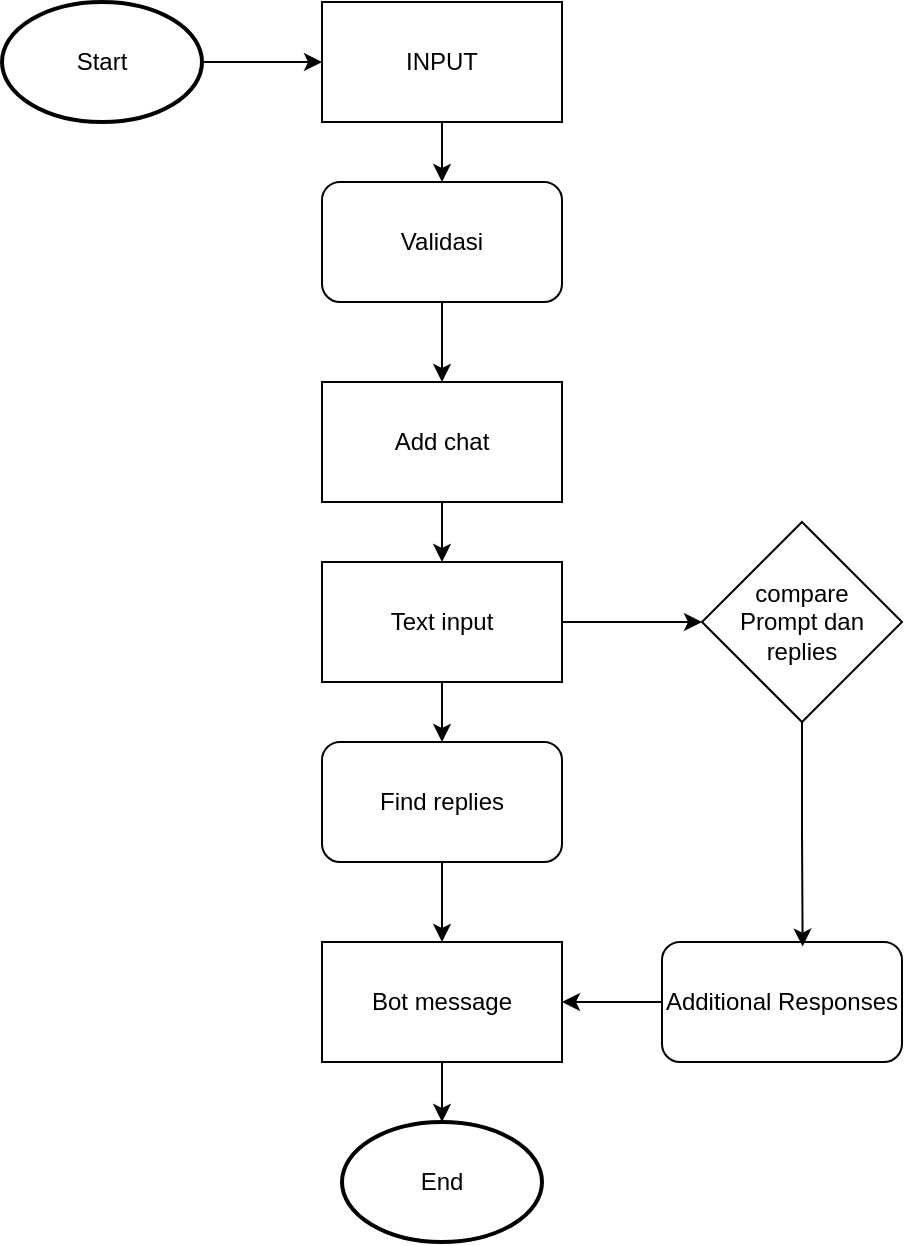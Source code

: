 <mxfile version="24.5.4" type="device">
  <diagram name="Page-1" id="aLyJkQmWUuZekNQ0N301">
    <mxGraphModel dx="1105" dy="586" grid="1" gridSize="10" guides="1" tooltips="1" connect="1" arrows="1" fold="1" page="1" pageScale="1" pageWidth="850" pageHeight="1100" math="0" shadow="0">
      <root>
        <mxCell id="0" />
        <mxCell id="1" parent="0" />
        <mxCell id="n71o2QJlBDOBtxRwqCm_-16" style="edgeStyle=orthogonalEdgeStyle;rounded=0;orthogonalLoop=1;jettySize=auto;html=1;exitX=1;exitY=0.5;exitDx=0;exitDy=0;exitPerimeter=0;entryX=0;entryY=0.5;entryDx=0;entryDy=0;" edge="1" parent="1" source="n71o2QJlBDOBtxRwqCm_-1" target="n71o2QJlBDOBtxRwqCm_-15">
          <mxGeometry relative="1" as="geometry" />
        </mxCell>
        <mxCell id="n71o2QJlBDOBtxRwqCm_-1" value="Start" style="strokeWidth=2;html=1;shape=mxgraph.flowchart.start_1;whiteSpace=wrap;" vertex="1" parent="1">
          <mxGeometry x="220" y="50" width="100" height="60" as="geometry" />
        </mxCell>
        <mxCell id="n71o2QJlBDOBtxRwqCm_-30" style="edgeStyle=orthogonalEdgeStyle;rounded=0;orthogonalLoop=1;jettySize=auto;html=1;exitX=0.5;exitY=1;exitDx=0;exitDy=0;" edge="1" parent="1" source="n71o2QJlBDOBtxRwqCm_-15" target="n71o2QJlBDOBtxRwqCm_-28">
          <mxGeometry relative="1" as="geometry" />
        </mxCell>
        <mxCell id="n71o2QJlBDOBtxRwqCm_-15" value="INPUT" style="rounded=0;whiteSpace=wrap;html=1;" vertex="1" parent="1">
          <mxGeometry x="380" y="50" width="120" height="60" as="geometry" />
        </mxCell>
        <mxCell id="n71o2QJlBDOBtxRwqCm_-22" style="edgeStyle=orthogonalEdgeStyle;rounded=0;orthogonalLoop=1;jettySize=auto;html=1;exitX=0.5;exitY=1;exitDx=0;exitDy=0;entryX=0.5;entryY=0;entryDx=0;entryDy=0;" edge="1" parent="1" source="n71o2QJlBDOBtxRwqCm_-19" target="n71o2QJlBDOBtxRwqCm_-21">
          <mxGeometry relative="1" as="geometry" />
        </mxCell>
        <mxCell id="n71o2QJlBDOBtxRwqCm_-19" value="Add chat" style="rounded=0;whiteSpace=wrap;html=1;" vertex="1" parent="1">
          <mxGeometry x="380" y="240" width="120" height="60" as="geometry" />
        </mxCell>
        <mxCell id="n71o2QJlBDOBtxRwqCm_-27" style="edgeStyle=orthogonalEdgeStyle;rounded=0;orthogonalLoop=1;jettySize=auto;html=1;exitX=0.5;exitY=1;exitDx=0;exitDy=0;" edge="1" parent="1" source="n71o2QJlBDOBtxRwqCm_-21" target="n71o2QJlBDOBtxRwqCm_-26">
          <mxGeometry relative="1" as="geometry" />
        </mxCell>
        <mxCell id="n71o2QJlBDOBtxRwqCm_-37" style="edgeStyle=orthogonalEdgeStyle;rounded=0;orthogonalLoop=1;jettySize=auto;html=1;exitX=1;exitY=0.5;exitDx=0;exitDy=0;entryX=0;entryY=0.5;entryDx=0;entryDy=0;" edge="1" parent="1" source="n71o2QJlBDOBtxRwqCm_-21" target="n71o2QJlBDOBtxRwqCm_-23">
          <mxGeometry relative="1" as="geometry" />
        </mxCell>
        <mxCell id="n71o2QJlBDOBtxRwqCm_-21" value="Text input" style="rounded=0;whiteSpace=wrap;html=1;" vertex="1" parent="1">
          <mxGeometry x="380" y="330" width="120" height="60" as="geometry" />
        </mxCell>
        <mxCell id="n71o2QJlBDOBtxRwqCm_-23" value="compare&lt;br&gt;Prompt dan&lt;br&gt;replies" style="rhombus;whiteSpace=wrap;html=1;" vertex="1" parent="1">
          <mxGeometry x="570" y="310" width="100" height="100" as="geometry" />
        </mxCell>
        <mxCell id="n71o2QJlBDOBtxRwqCm_-39" style="edgeStyle=orthogonalEdgeStyle;rounded=0;orthogonalLoop=1;jettySize=auto;html=1;exitX=0.5;exitY=1;exitDx=0;exitDy=0;" edge="1" parent="1" source="n71o2QJlBDOBtxRwqCm_-26" target="n71o2QJlBDOBtxRwqCm_-36">
          <mxGeometry relative="1" as="geometry" />
        </mxCell>
        <mxCell id="n71o2QJlBDOBtxRwqCm_-26" value="Find replies" style="rounded=1;whiteSpace=wrap;html=1;" vertex="1" parent="1">
          <mxGeometry x="380" y="420" width="120" height="60" as="geometry" />
        </mxCell>
        <mxCell id="n71o2QJlBDOBtxRwqCm_-32" style="edgeStyle=orthogonalEdgeStyle;rounded=0;orthogonalLoop=1;jettySize=auto;html=1;exitX=0.5;exitY=1;exitDx=0;exitDy=0;" edge="1" parent="1" source="n71o2QJlBDOBtxRwqCm_-28" target="n71o2QJlBDOBtxRwqCm_-19">
          <mxGeometry relative="1" as="geometry" />
        </mxCell>
        <mxCell id="n71o2QJlBDOBtxRwqCm_-28" value="Validasi" style="rounded=1;whiteSpace=wrap;html=1;" vertex="1" parent="1">
          <mxGeometry x="380" y="140" width="120" height="60" as="geometry" />
        </mxCell>
        <mxCell id="n71o2QJlBDOBtxRwqCm_-40" style="edgeStyle=orthogonalEdgeStyle;rounded=0;orthogonalLoop=1;jettySize=auto;html=1;exitX=0;exitY=0.5;exitDx=0;exitDy=0;entryX=1;entryY=0.5;entryDx=0;entryDy=0;" edge="1" parent="1" source="n71o2QJlBDOBtxRwqCm_-33" target="n71o2QJlBDOBtxRwqCm_-36">
          <mxGeometry relative="1" as="geometry" />
        </mxCell>
        <mxCell id="n71o2QJlBDOBtxRwqCm_-33" value="Additional Responses" style="rounded=1;whiteSpace=wrap;html=1;" vertex="1" parent="1">
          <mxGeometry x="550" y="520" width="120" height="60" as="geometry" />
        </mxCell>
        <mxCell id="n71o2QJlBDOBtxRwqCm_-43" style="edgeStyle=orthogonalEdgeStyle;rounded=0;orthogonalLoop=1;jettySize=auto;html=1;exitX=0.5;exitY=1;exitDx=0;exitDy=0;" edge="1" parent="1" source="n71o2QJlBDOBtxRwqCm_-36" target="n71o2QJlBDOBtxRwqCm_-42">
          <mxGeometry relative="1" as="geometry" />
        </mxCell>
        <mxCell id="n71o2QJlBDOBtxRwqCm_-36" value="Bot message" style="rounded=0;whiteSpace=wrap;html=1;" vertex="1" parent="1">
          <mxGeometry x="380" y="520" width="120" height="60" as="geometry" />
        </mxCell>
        <mxCell id="n71o2QJlBDOBtxRwqCm_-38" style="edgeStyle=orthogonalEdgeStyle;rounded=0;orthogonalLoop=1;jettySize=auto;html=1;exitX=0.5;exitY=1;exitDx=0;exitDy=0;entryX=0.586;entryY=0.038;entryDx=0;entryDy=0;entryPerimeter=0;" edge="1" parent="1" source="n71o2QJlBDOBtxRwqCm_-23" target="n71o2QJlBDOBtxRwqCm_-33">
          <mxGeometry relative="1" as="geometry" />
        </mxCell>
        <mxCell id="n71o2QJlBDOBtxRwqCm_-42" value="End" style="strokeWidth=2;html=1;shape=mxgraph.flowchart.start_1;whiteSpace=wrap;" vertex="1" parent="1">
          <mxGeometry x="390" y="610" width="100" height="60" as="geometry" />
        </mxCell>
      </root>
    </mxGraphModel>
  </diagram>
</mxfile>
